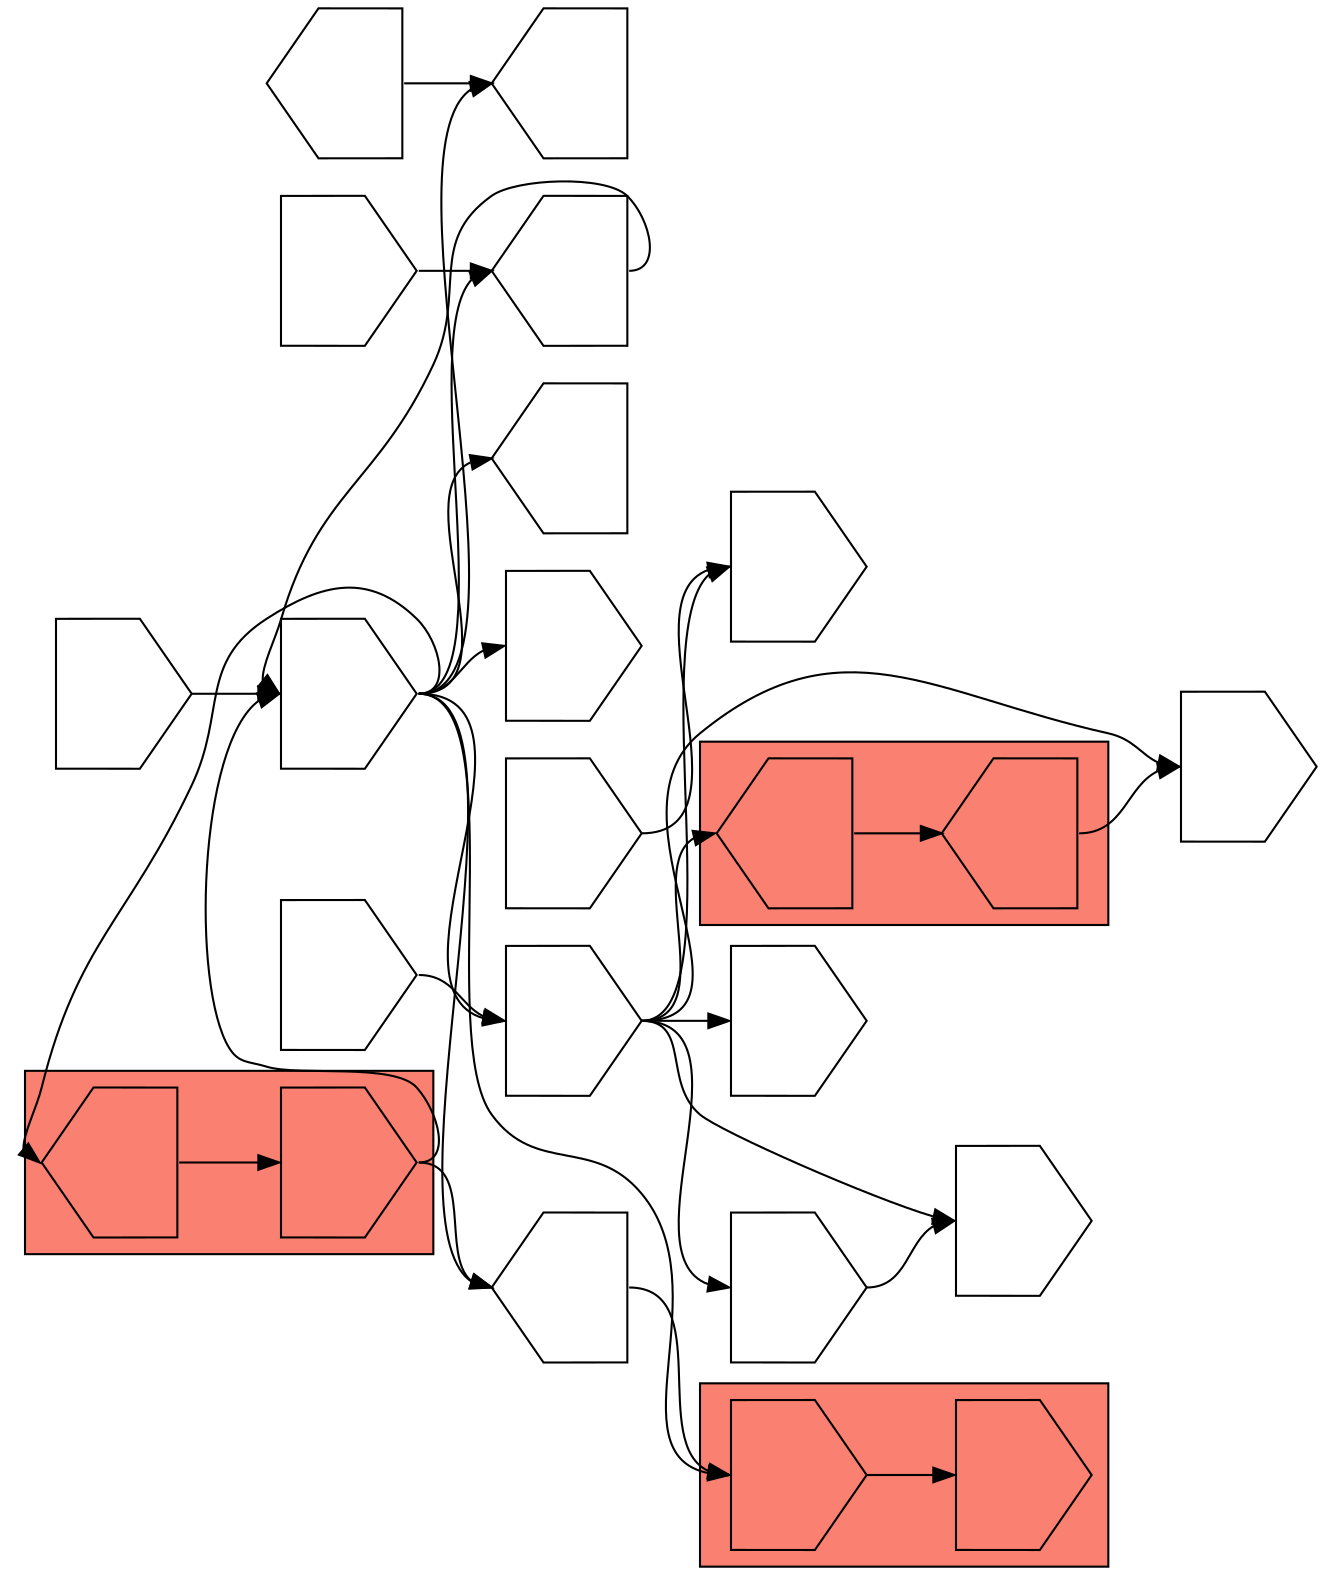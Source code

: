 digraph asm {
	rotate=90;
	edge [headport=n,tailport=s];
subgraph cluster_C12964_4603 {
	12964 [label="",height=1,width=1,shape=house];
	4603 [label="",height=1,width=1,shape=invhouse];
	style=filled;
	fillcolor=salmon;
}
subgraph cluster_C922_3417 {
	922 [label="",height=1,width=1,shape=invhouse];
	3417 [label="",height=1,width=1,shape=invhouse];
	style=filled;
	fillcolor=salmon;
}
subgraph cluster_C1366_21289 {
	1366 [label="",height=1,width=1,shape=house];
	21289 [label="",height=1,width=1,shape=house];
	style=filled;
	fillcolor=salmon;
}
	6144 [label="",height=1,width=1,shape=house];
	18948 [label="",height=1,width=1,shape=invhouse];
	700 [label="",height=1,width=1,shape=invhouse];
	4136 [label="",height=1,width=1,shape=invhouse];
	5307 [label="",height=1,width=1,shape=invhouse];
	8670 [label="",height=1,width=1,shape=invhouse];
	20265 [label="",height=1,width=1,shape=invhouse];
	12294 [label="",height=1,width=1,shape=invhouse];
	2334 [label="",height=1,width=1,shape=invhouse];
	6720 [label="",height=1,width=1,shape=invhouse];
	854 [label="",height=1,width=1,shape=house];
	894 [label="",height=1,width=1,shape=invhouse];
	6581 [label="",height=1,width=1,shape=invhouse];
	7029 [label="",height=1,width=1,shape=house];
	19285 [label="",height=1,width=1,shape=house];
	10843 [label="",height=1,width=1,shape=house];
	1621 [label="",height=1,width=1,shape=invhouse];
	12964 -> 4603
	4603 -> 6144
	4603 -> 18948
	6144 -> 922
	922 -> 3417
	18948 -> 700
	18948 -> 854
	18948 -> 922
	18948 -> 6144
	18948 -> 6581
	18948 -> 7029
	18948 -> 12964
	18948 -> 19285
	700 -> 1366
	700 -> 4136
	700 -> 5307
	700 -> 8670
	700 -> 12294
	700 -> 20265
	1366 -> 21289
	21289 -> 4136
	20265 -> 8670
	2334 -> 12294
	6720 -> 700
	854 -> 18948
	894 -> 854
	10843 -> 19285
	1621 -> 18948
}